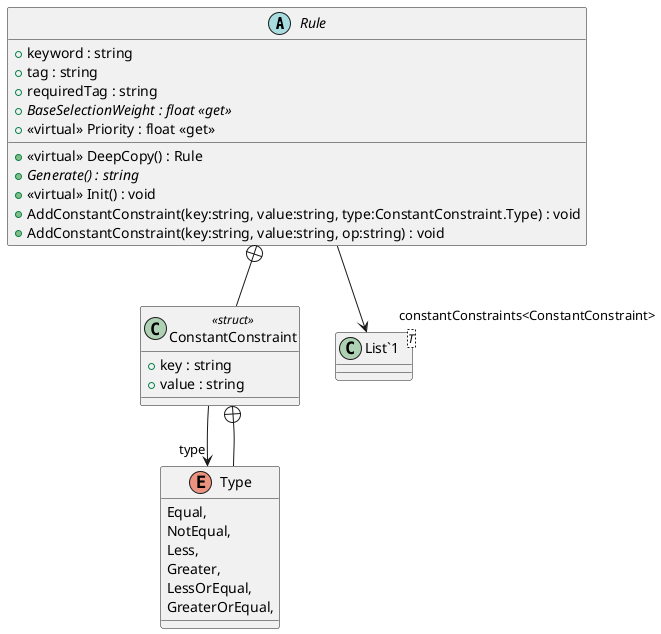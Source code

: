 @startuml
abstract class Rule {
    + keyword : string
    + tag : string
    + requiredTag : string
    + {abstract} BaseSelectionWeight : float <<get>>
    + <<virtual>> Priority : float <<get>>
    + <<virtual>> DeepCopy() : Rule
    + {abstract} Generate() : string
    + <<virtual>> Init() : void
    + AddConstantConstraint(key:string, value:string, type:ConstantConstraint.Type) : void
    + AddConstantConstraint(key:string, value:string, op:string) : void
}
class ConstantConstraint <<struct>> {
    + key : string
    + value : string
}
class "List`1"<T> {
}
enum Type {
    Equal,
    NotEqual,
    Less,
    Greater,
    LessOrEqual,
    GreaterOrEqual,
}
Rule --> "constantConstraints<ConstantConstraint>" "List`1"
Rule +-- ConstantConstraint
ConstantConstraint --> "type" Type
ConstantConstraint +-- Type
@enduml

